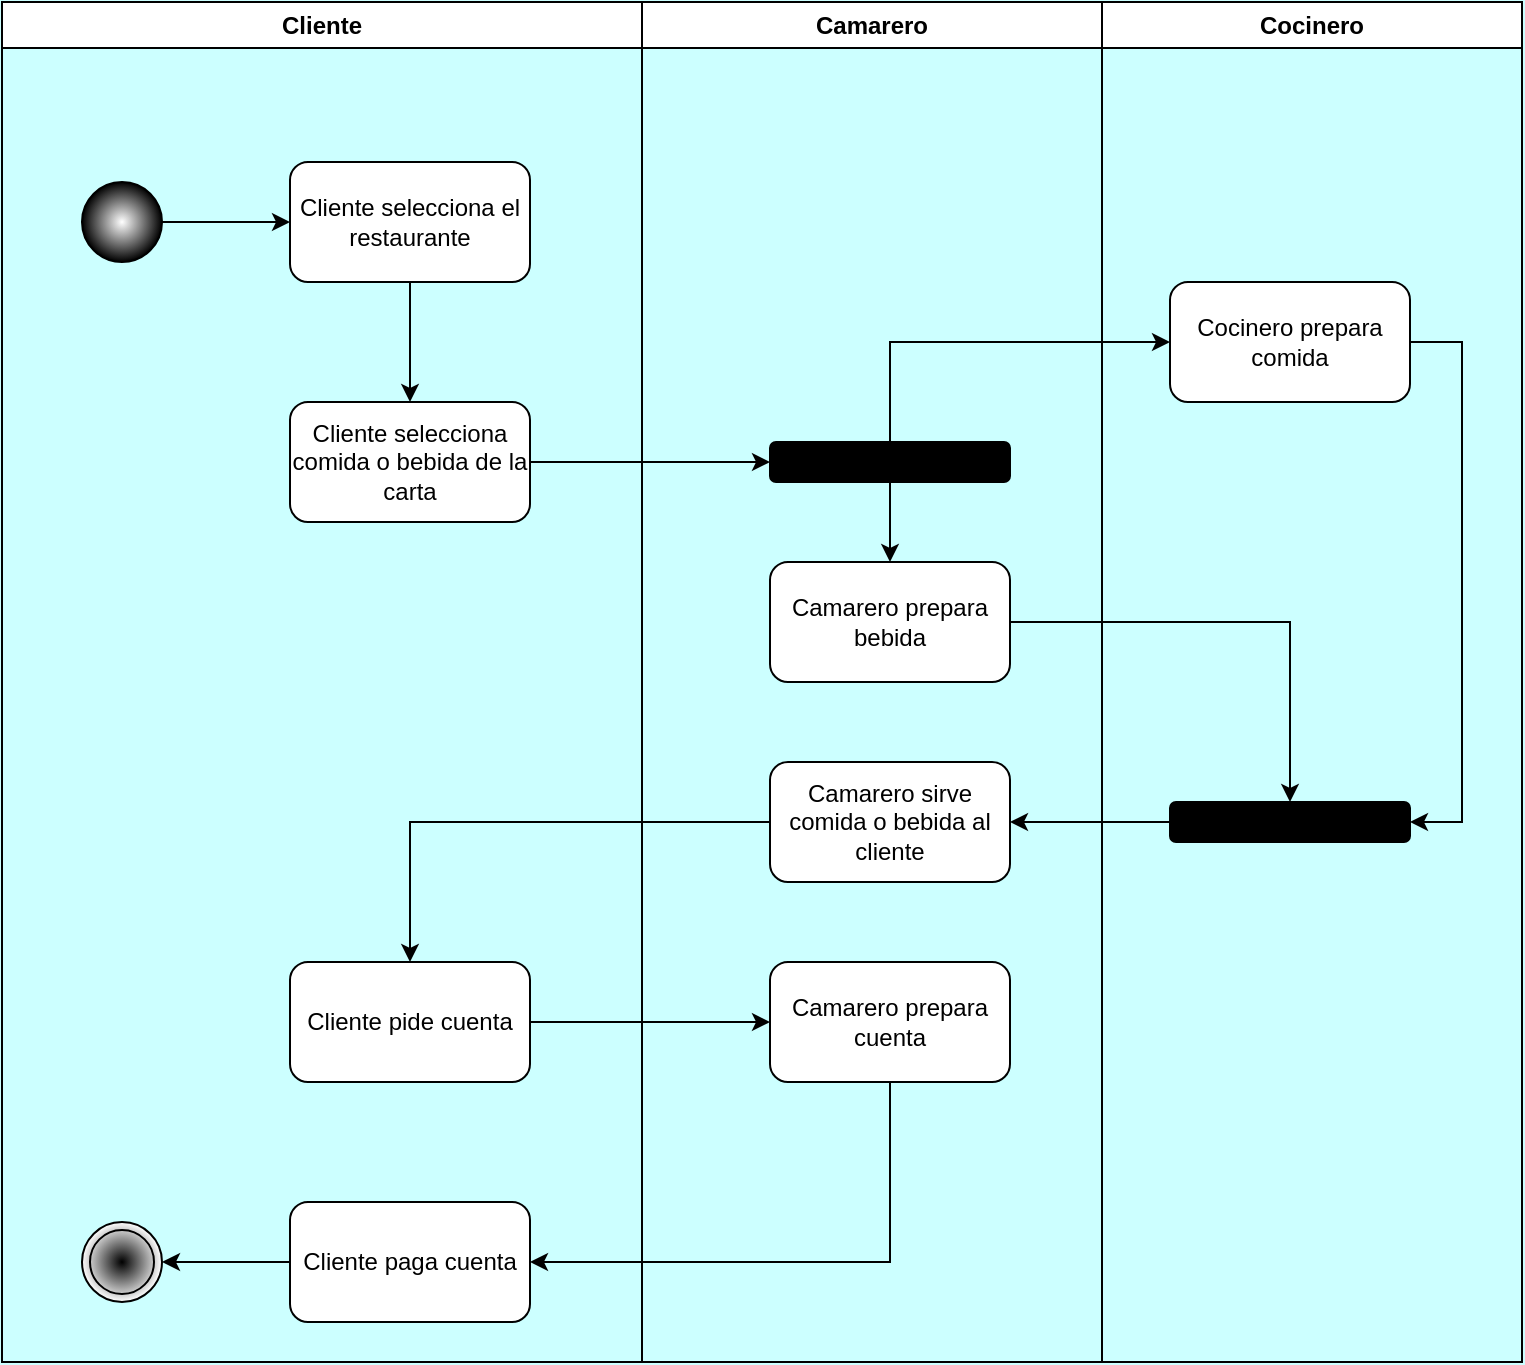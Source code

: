 <mxfile version="23.1.1" type="device">
  <diagram name="Página-1" id="Rganr19uKsDzd_jjGSZs">
    <mxGraphModel dx="1748" dy="882" grid="1" gridSize="10" guides="1" tooltips="1" connect="1" arrows="1" fold="1" page="1" pageScale="1" pageWidth="827" pageHeight="1169" background="#CCFFFF" math="0" shadow="0">
      <root>
        <mxCell id="0" />
        <mxCell id="1" parent="0" />
        <mxCell id="KFptQzDPsd6eJskfGn_--8" style="edgeStyle=orthogonalEdgeStyle;rounded=0;orthogonalLoop=1;jettySize=auto;html=1;exitX=0.5;exitY=1;exitDx=0;exitDy=0;" edge="1" parent="1" source="KhnNNgycjfnA8WjDQx8Y-1" target="u2yYoQbQVsTTtYPgt__t-3">
          <mxGeometry relative="1" as="geometry" />
        </mxCell>
        <mxCell id="KhnNNgycjfnA8WjDQx8Y-1" value="Cliente selecciona el restaurante" style="rounded=1;whiteSpace=wrap;html=1;" parent="1" vertex="1">
          <mxGeometry x="184" y="120" width="120" height="60" as="geometry" />
        </mxCell>
        <mxCell id="KFptQzDPsd6eJskfGn_--7" style="edgeStyle=orthogonalEdgeStyle;rounded=0;orthogonalLoop=1;jettySize=auto;html=1;exitX=1;exitY=0.5;exitDx=0;exitDy=0;" edge="1" parent="1" source="KhnNNgycjfnA8WjDQx8Y-6" target="KhnNNgycjfnA8WjDQx8Y-1">
          <mxGeometry relative="1" as="geometry" />
        </mxCell>
        <mxCell id="KhnNNgycjfnA8WjDQx8Y-6" value="" style="ellipse;whiteSpace=wrap;html=1;aspect=fixed;fillColor=#FFFFFF;fillStyle=auto;gradientColor=#000000;gradientDirection=radial;" parent="1" vertex="1">
          <mxGeometry x="80" y="130" width="40" height="40" as="geometry" />
        </mxCell>
        <mxCell id="KhnNNgycjfnA8WjDQx8Y-18" value="" style="ellipse;shape=doubleEllipse;whiteSpace=wrap;html=1;aspect=fixed;gradientColor=#FFFFFF;gradientDirection=radial;fillColor=#000000;" parent="1" vertex="1">
          <mxGeometry x="80" y="650" width="40" height="40" as="geometry" />
        </mxCell>
        <mxCell id="KFptQzDPsd6eJskfGn_--9" style="edgeStyle=orthogonalEdgeStyle;rounded=0;orthogonalLoop=1;jettySize=auto;html=1;exitX=1;exitY=0.5;exitDx=0;exitDy=0;" edge="1" parent="1" source="u2yYoQbQVsTTtYPgt__t-3" target="u2yYoQbQVsTTtYPgt__t-5">
          <mxGeometry relative="1" as="geometry" />
        </mxCell>
        <mxCell id="u2yYoQbQVsTTtYPgt__t-3" value="Cliente selecciona comida o bebida de la carta" style="rounded=1;whiteSpace=wrap;html=1;" parent="1" vertex="1">
          <mxGeometry x="184" y="240" width="120" height="60" as="geometry" />
        </mxCell>
        <mxCell id="KFptQzDPsd6eJskfGn_--10" style="edgeStyle=orthogonalEdgeStyle;rounded=0;orthogonalLoop=1;jettySize=auto;html=1;exitX=0.5;exitY=0;exitDx=0;exitDy=0;entryX=0;entryY=0.5;entryDx=0;entryDy=0;" edge="1" parent="1" source="u2yYoQbQVsTTtYPgt__t-5" target="u2yYoQbQVsTTtYPgt__t-7">
          <mxGeometry relative="1" as="geometry" />
        </mxCell>
        <mxCell id="KFptQzDPsd6eJskfGn_--23" style="edgeStyle=orthogonalEdgeStyle;rounded=0;orthogonalLoop=1;jettySize=auto;html=1;exitX=0.5;exitY=1;exitDx=0;exitDy=0;entryX=0.5;entryY=0;entryDx=0;entryDy=0;" edge="1" parent="1" source="u2yYoQbQVsTTtYPgt__t-5" target="u2yYoQbQVsTTtYPgt__t-17">
          <mxGeometry relative="1" as="geometry" />
        </mxCell>
        <mxCell id="u2yYoQbQVsTTtYPgt__t-5" value="" style="rounded=1;whiteSpace=wrap;html=1;fillColor=#000000;" parent="1" vertex="1">
          <mxGeometry x="424" y="260" width="120" height="20" as="geometry" />
        </mxCell>
        <mxCell id="KFptQzDPsd6eJskfGn_--13" style="edgeStyle=orthogonalEdgeStyle;rounded=0;orthogonalLoop=1;jettySize=auto;html=1;exitX=1;exitY=0.5;exitDx=0;exitDy=0;entryX=1;entryY=0.5;entryDx=0;entryDy=0;" edge="1" parent="1" source="u2yYoQbQVsTTtYPgt__t-7" target="u2yYoQbQVsTTtYPgt__t-31">
          <mxGeometry relative="1" as="geometry">
            <Array as="points">
              <mxPoint x="770" y="210" />
              <mxPoint x="770" y="450" />
            </Array>
          </mxGeometry>
        </mxCell>
        <mxCell id="u2yYoQbQVsTTtYPgt__t-7" value="&lt;div&gt;Cocinero prepara comida&lt;/div&gt;" style="rounded=1;whiteSpace=wrap;html=1;" parent="1" vertex="1">
          <mxGeometry x="624" y="180" width="120" height="60" as="geometry" />
        </mxCell>
        <mxCell id="KFptQzDPsd6eJskfGn_--24" style="edgeStyle=orthogonalEdgeStyle;rounded=0;orthogonalLoop=1;jettySize=auto;html=1;exitX=1;exitY=0.5;exitDx=0;exitDy=0;entryX=0.5;entryY=0;entryDx=0;entryDy=0;" edge="1" parent="1" source="u2yYoQbQVsTTtYPgt__t-17" target="u2yYoQbQVsTTtYPgt__t-31">
          <mxGeometry relative="1" as="geometry" />
        </mxCell>
        <mxCell id="u2yYoQbQVsTTtYPgt__t-17" value="&lt;div&gt;Camarero prepara bebida&lt;/div&gt;" style="rounded=1;whiteSpace=wrap;html=1;" parent="1" vertex="1">
          <mxGeometry x="424" y="320" width="120" height="60" as="geometry" />
        </mxCell>
        <mxCell id="KFptQzDPsd6eJskfGn_--14" style="edgeStyle=orthogonalEdgeStyle;rounded=0;orthogonalLoop=1;jettySize=auto;html=1;exitX=0;exitY=0.5;exitDx=0;exitDy=0;" edge="1" parent="1" source="u2yYoQbQVsTTtYPgt__t-31" target="u2yYoQbQVsTTtYPgt__t-35">
          <mxGeometry relative="1" as="geometry" />
        </mxCell>
        <mxCell id="u2yYoQbQVsTTtYPgt__t-31" value="" style="rounded=1;whiteSpace=wrap;html=1;fillColor=#000000;" parent="1" vertex="1">
          <mxGeometry x="624" y="440" width="120" height="20" as="geometry" />
        </mxCell>
        <mxCell id="KFptQzDPsd6eJskfGn_--15" style="edgeStyle=orthogonalEdgeStyle;rounded=0;orthogonalLoop=1;jettySize=auto;html=1;exitX=0;exitY=0.5;exitDx=0;exitDy=0;entryX=0.5;entryY=0;entryDx=0;entryDy=0;" edge="1" parent="1" source="u2yYoQbQVsTTtYPgt__t-35" target="u2yYoQbQVsTTtYPgt__t-37">
          <mxGeometry relative="1" as="geometry" />
        </mxCell>
        <mxCell id="u2yYoQbQVsTTtYPgt__t-35" value="Camarero sirve comida o bebida al cliente" style="rounded=1;whiteSpace=wrap;html=1;" parent="1" vertex="1">
          <mxGeometry x="424" y="420" width="120" height="60" as="geometry" />
        </mxCell>
        <mxCell id="KFptQzDPsd6eJskfGn_--16" style="edgeStyle=orthogonalEdgeStyle;rounded=0;orthogonalLoop=1;jettySize=auto;html=1;exitX=1;exitY=0.5;exitDx=0;exitDy=0;" edge="1" parent="1" source="u2yYoQbQVsTTtYPgt__t-37" target="u2yYoQbQVsTTtYPgt__t-39">
          <mxGeometry relative="1" as="geometry" />
        </mxCell>
        <mxCell id="u2yYoQbQVsTTtYPgt__t-37" value="Cliente pide cuenta" style="rounded=1;whiteSpace=wrap;html=1;" parent="1" vertex="1">
          <mxGeometry x="184" y="520" width="120" height="60" as="geometry" />
        </mxCell>
        <mxCell id="KFptQzDPsd6eJskfGn_--17" style="edgeStyle=orthogonalEdgeStyle;rounded=0;orthogonalLoop=1;jettySize=auto;html=1;exitX=0.5;exitY=1;exitDx=0;exitDy=0;entryX=1;entryY=0.5;entryDx=0;entryDy=0;" edge="1" parent="1" source="u2yYoQbQVsTTtYPgt__t-39" target="u2yYoQbQVsTTtYPgt__t-41">
          <mxGeometry relative="1" as="geometry" />
        </mxCell>
        <mxCell id="u2yYoQbQVsTTtYPgt__t-39" value="&lt;div&gt;Camarero prepara cuenta&lt;br&gt;&lt;/div&gt;" style="rounded=1;whiteSpace=wrap;html=1;" parent="1" vertex="1">
          <mxGeometry x="424" y="520" width="120" height="60" as="geometry" />
        </mxCell>
        <mxCell id="KFptQzDPsd6eJskfGn_--18" style="edgeStyle=orthogonalEdgeStyle;rounded=0;orthogonalLoop=1;jettySize=auto;html=1;exitX=0;exitY=0.5;exitDx=0;exitDy=0;" edge="1" parent="1" source="u2yYoQbQVsTTtYPgt__t-41" target="KhnNNgycjfnA8WjDQx8Y-18">
          <mxGeometry relative="1" as="geometry" />
        </mxCell>
        <mxCell id="u2yYoQbQVsTTtYPgt__t-41" value="&lt;div&gt;Cliente paga cuenta&lt;/div&gt;" style="rounded=1;whiteSpace=wrap;html=1;" parent="1" vertex="1">
          <mxGeometry x="184" y="640" width="120" height="60" as="geometry" />
        </mxCell>
        <mxCell id="KFptQzDPsd6eJskfGn_--25" value="Cliente" style="swimlane;whiteSpace=wrap;html=1;" vertex="1" parent="1">
          <mxGeometry x="40" y="40" width="320" height="680" as="geometry" />
        </mxCell>
        <mxCell id="KFptQzDPsd6eJskfGn_--26" value="Cocinero" style="swimlane;whiteSpace=wrap;html=1;" vertex="1" parent="1">
          <mxGeometry x="590" y="40" width="210" height="680" as="geometry" />
        </mxCell>
        <mxCell id="KFptQzDPsd6eJskfGn_--27" value="Camarero" style="swimlane;whiteSpace=wrap;html=1;" vertex="1" parent="1">
          <mxGeometry x="360" y="40" width="230" height="680" as="geometry" />
        </mxCell>
      </root>
    </mxGraphModel>
  </diagram>
</mxfile>
